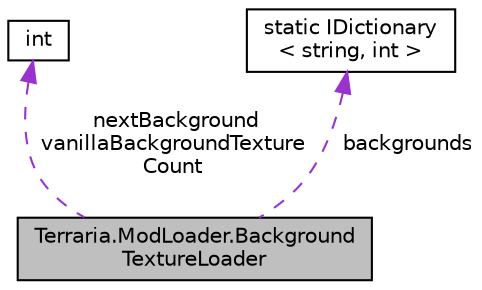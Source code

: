digraph "Terraria.ModLoader.BackgroundTextureLoader"
{
 // LATEX_PDF_SIZE
  edge [fontname="Helvetica",fontsize="10",labelfontname="Helvetica",labelfontsize="10"];
  node [fontname="Helvetica",fontsize="10",shape=record];
  Node1 [label="Terraria.ModLoader.Background\lTextureLoader",height=0.2,width=0.4,color="black", fillcolor="grey75", style="filled", fontcolor="black",tooltip="This is the class that keeps track of all modded background textures and their slots/IDs."];
  Node2 -> Node1 [dir="back",color="darkorchid3",fontsize="10",style="dashed",label=" nextBackground\nvanillaBackgroundTexture\lCount" ,fontname="Helvetica"];
  Node2 [label="int",height=0.2,width=0.4,color="black", fillcolor="white", style="filled",tooltip=" "];
  Node3 -> Node1 [dir="back",color="darkorchid3",fontsize="10",style="dashed",label=" backgrounds" ,fontname="Helvetica"];
  Node3 [label="static IDictionary\l\< string, int \>",height=0.2,width=0.4,color="black", fillcolor="white", style="filled",tooltip=" "];
}
